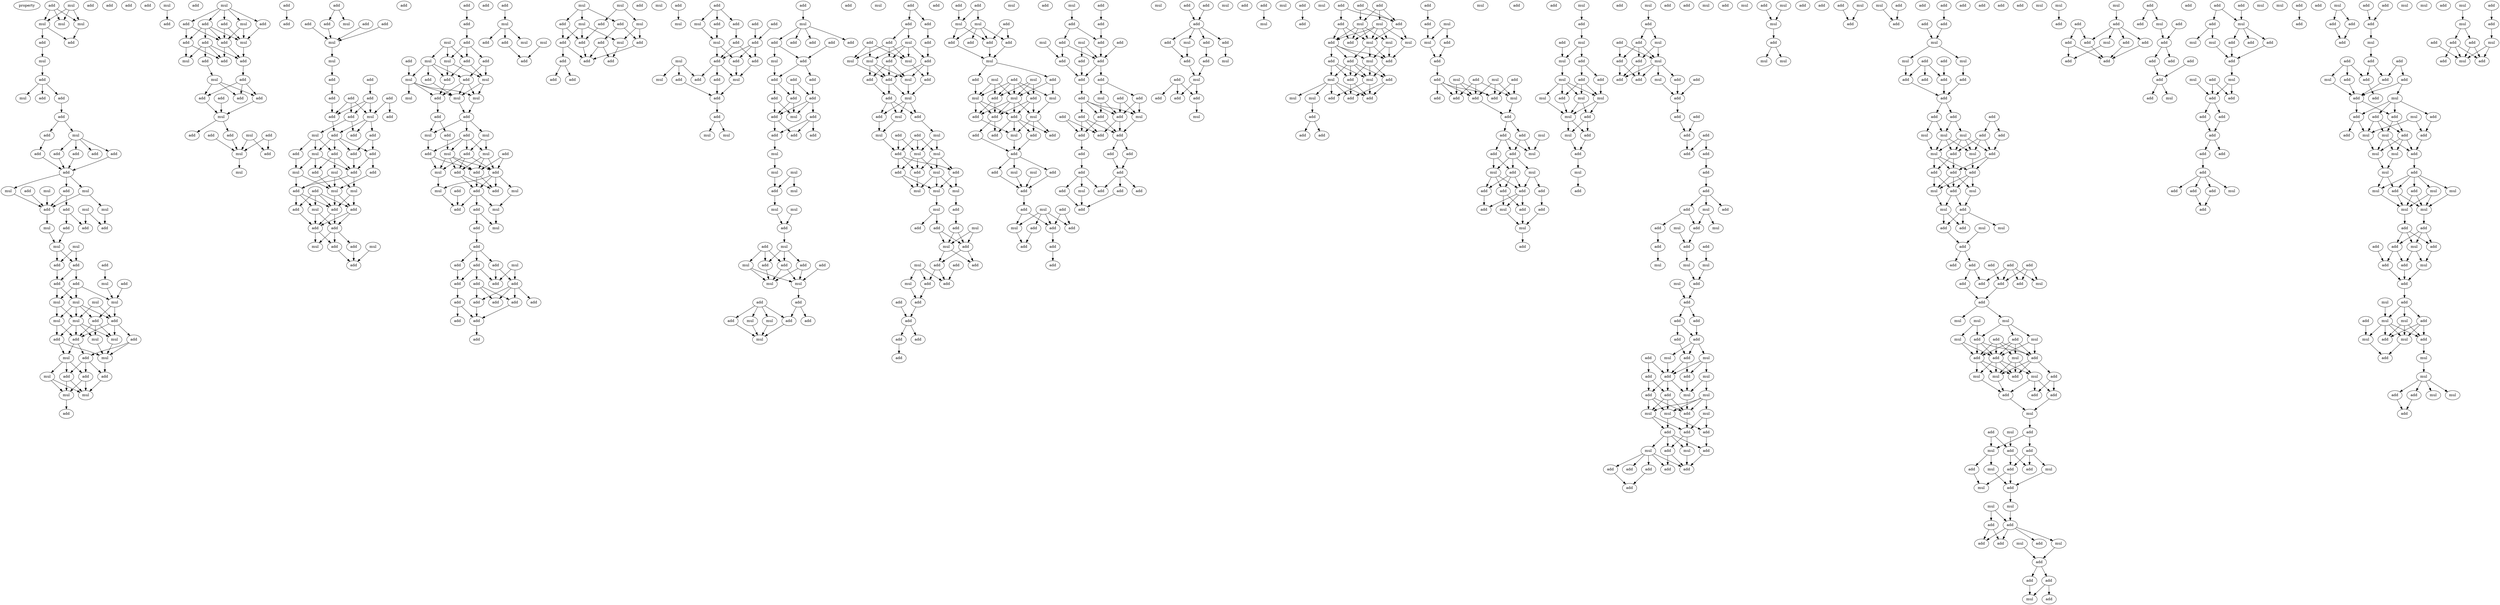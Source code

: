 digraph {
    node [fontcolor=black]
    property [mul=2,lf=1.4]
    0 [ label = add ];
    1 [ label = add ];
    2 [ label = mul ];
    3 [ label = mul ];
    4 [ label = mul ];
    5 [ label = mul ];
    6 [ label = add ];
    7 [ label = add ];
    8 [ label = add ];
    9 [ label = mul ];
    10 [ label = add ];
    11 [ label = mul ];
    12 [ label = add ];
    13 [ label = add ];
    14 [ label = add ];
    15 [ label = add ];
    16 [ label = add ];
    17 [ label = add ];
    18 [ label = mul ];
    19 [ label = add ];
    20 [ label = add ];
    21 [ label = add ];
    22 [ label = add ];
    23 [ label = add ];
    24 [ label = add ];
    25 [ label = add ];
    26 [ label = mul ];
    27 [ label = add ];
    28 [ label = mul ];
    29 [ label = mul ];
    30 [ label = add ];
    31 [ label = mul ];
    32 [ label = mul ];
    33 [ label = add ];
    34 [ label = add ];
    35 [ label = mul ];
    36 [ label = add ];
    37 [ label = add ];
    38 [ label = mul ];
    39 [ label = mul ];
    40 [ label = add ];
    41 [ label = add ];
    42 [ label = add ];
    43 [ label = mul ];
    44 [ label = add ];
    45 [ label = add ];
    46 [ label = add ];
    47 [ label = mul ];
    48 [ label = mul ];
    49 [ label = mul ];
    50 [ label = mul ];
    51 [ label = add ];
    52 [ label = mul ];
    53 [ label = mul ];
    54 [ label = add ];
    55 [ label = mul ];
    56 [ label = add ];
    57 [ label = add ];
    58 [ label = add ];
    59 [ label = mul ];
    60 [ label = mul ];
    61 [ label = mul ];
    62 [ label = add ];
    63 [ label = add ];
    64 [ label = add ];
    65 [ label = mul ];
    66 [ label = add ];
    67 [ label = mul ];
    68 [ label = mul ];
    69 [ label = add ];
    70 [ label = mul ];
    71 [ label = add ];
    72 [ label = add ];
    73 [ label = mul ];
    74 [ label = add ];
    75 [ label = add ];
    76 [ label = mul ];
    77 [ label = add ];
    78 [ label = add ];
    79 [ label = add ];
    80 [ label = mul ];
    81 [ label = add ];
    82 [ label = add ];
    83 [ label = add ];
    84 [ label = mul ];
    85 [ label = add ];
    86 [ label = add ];
    87 [ label = add ];
    88 [ label = mul ];
    89 [ label = add ];
    90 [ label = add ];
    91 [ label = add ];
    92 [ label = add ];
    93 [ label = add ];
    94 [ label = add ];
    95 [ label = mul ];
    96 [ label = add ];
    97 [ label = add ];
    98 [ label = add ];
    99 [ label = mul ];
    100 [ label = add ];
    101 [ label = add ];
    102 [ label = mul ];
    103 [ label = mul ];
    104 [ label = add ];
    105 [ label = add ];
    106 [ label = add ];
    107 [ label = add ];
    108 [ label = mul ];
    109 [ label = add ];
    110 [ label = mul ];
    111 [ label = mul ];
    112 [ label = add ];
    113 [ label = add ];
    114 [ label = add ];
    115 [ label = add ];
    116 [ label = add ];
    117 [ label = add ];
    118 [ label = add ];
    119 [ label = mul ];
    120 [ label = add ];
    121 [ label = add ];
    122 [ label = add ];
    123 [ label = add ];
    124 [ label = add ];
    125 [ label = mul ];
    126 [ label = add ];
    127 [ label = mul ];
    128 [ label = add ];
    129 [ label = add ];
    130 [ label = add ];
    131 [ label = mul ];
    132 [ label = add ];
    133 [ label = add ];
    134 [ label = add ];
    135 [ label = mul ];
    136 [ label = add ];
    137 [ label = mul ];
    138 [ label = add ];
    139 [ label = mul ];
    140 [ label = add ];
    141 [ label = add ];
    142 [ label = mul ];
    143 [ label = add ];
    144 [ label = add ];
    145 [ label = add ];
    146 [ label = mul ];
    147 [ label = add ];
    148 [ label = mul ];
    149 [ label = add ];
    150 [ label = add ];
    151 [ label = add ];
    152 [ label = add ];
    153 [ label = add ];
    154 [ label = add ];
    155 [ label = add ];
    156 [ label = mul ];
    157 [ label = add ];
    158 [ label = add ];
    159 [ label = add ];
    160 [ label = mul ];
    161 [ label = mul ];
    162 [ label = add ];
    163 [ label = add ];
    164 [ label = mul ];
    165 [ label = add ];
    166 [ label = mul ];
    167 [ label = mul ];
    168 [ label = mul ];
    169 [ label = mul ];
    170 [ label = add ];
    171 [ label = add ];
    172 [ label = add ];
    173 [ label = mul ];
    174 [ label = add ];
    175 [ label = mul ];
    176 [ label = add ];
    177 [ label = mul ];
    178 [ label = add ];
    179 [ label = add ];
    180 [ label = mul ];
    181 [ label = add ];
    182 [ label = mul ];
    183 [ label = add ];
    184 [ label = add ];
    185 [ label = add ];
    186 [ label = add ];
    187 [ label = mul ];
    188 [ label = add ];
    189 [ label = add ];
    190 [ label = mul ];
    191 [ label = add ];
    192 [ label = mul ];
    193 [ label = add ];
    194 [ label = mul ];
    195 [ label = add ];
    196 [ label = add ];
    197 [ label = add ];
    198 [ label = add ];
    199 [ label = mul ];
    200 [ label = add ];
    201 [ label = add ];
    202 [ label = add ];
    203 [ label = add ];
    204 [ label = add ];
    205 [ label = add ];
    206 [ label = add ];
    207 [ label = add ];
    208 [ label = add ];
    209 [ label = add ];
    210 [ label = add ];
    211 [ label = add ];
    212 [ label = add ];
    213 [ label = add ];
    214 [ label = mul ];
    215 [ label = add ];
    216 [ label = add ];
    217 [ label = mul ];
    218 [ label = mul ];
    219 [ label = add ];
    220 [ label = mul ];
    221 [ label = mul ];
    222 [ label = add ];
    223 [ label = add ];
    224 [ label = add ];
    225 [ label = mul ];
    226 [ label = mul ];
    227 [ label = add ];
    228 [ label = add ];
    229 [ label = add ];
    230 [ label = add ];
    231 [ label = mul ];
    232 [ label = add ];
    233 [ label = add ];
    234 [ label = add ];
    235 [ label = add ];
    236 [ label = add ];
    237 [ label = add ];
    238 [ label = mul ];
    239 [ label = add ];
    240 [ label = mul ];
    241 [ label = add ];
    242 [ label = add ];
    243 [ label = add ];
    244 [ label = add ];
    245 [ label = add ];
    246 [ label = mul ];
    247 [ label = mul ];
    248 [ label = add ];
    249 [ label = add ];
    250 [ label = add ];
    251 [ label = mul ];
    252 [ label = add ];
    253 [ label = add ];
    254 [ label = mul ];
    255 [ label = mul ];
    256 [ label = add ];
    257 [ label = add ];
    258 [ label = add ];
    259 [ label = add ];
    260 [ label = add ];
    261 [ label = mul ];
    262 [ label = mul ];
    263 [ label = add ];
    264 [ label = mul ];
    265 [ label = add ];
    266 [ label = add ];
    267 [ label = add ];
    268 [ label = add ];
    269 [ label = add ];
    270 [ label = add ];
    271 [ label = mul ];
    272 [ label = add ];
    273 [ label = add ];
    274 [ label = add ];
    275 [ label = add ];
    276 [ label = add ];
    277 [ label = add ];
    278 [ label = mul ];
    279 [ label = add ];
    280 [ label = add ];
    281 [ label = add ];
    282 [ label = add ];
    283 [ label = add ];
    284 [ label = mul ];
    285 [ label = mul ];
    286 [ label = add ];
    287 [ label = mul ];
    288 [ label = add ];
    289 [ label = mul ];
    290 [ label = mul ];
    291 [ label = mul ];
    292 [ label = add ];
    293 [ label = mul ];
    294 [ label = mul ];
    295 [ label = add ];
    296 [ label = add ];
    297 [ label = mul ];
    298 [ label = add ];
    299 [ label = add ];
    300 [ label = add ];
    301 [ label = mul ];
    302 [ label = mul ];
    303 [ label = add ];
    304 [ label = add ];
    305 [ label = add ];
    306 [ label = add ];
    307 [ label = mul ];
    308 [ label = mul ];
    309 [ label = add ];
    310 [ label = mul ];
    311 [ label = add ];
    312 [ label = add ];
    313 [ label = add ];
    314 [ label = mul ];
    315 [ label = add ];
    316 [ label = add ];
    317 [ label = add ];
    318 [ label = mul ];
    319 [ label = mul ];
    320 [ label = mul ];
    321 [ label = add ];
    322 [ label = add ];
    323 [ label = mul ];
    324 [ label = add ];
    325 [ label = add ];
    326 [ label = add ];
    327 [ label = mul ];
    328 [ label = add ];
    329 [ label = add ];
    330 [ label = mul ];
    331 [ label = add ];
    332 [ label = add ];
    333 [ label = mul ];
    334 [ label = mul ];
    335 [ label = add ];
    336 [ label = mul ];
    337 [ label = add ];
    338 [ label = mul ];
    339 [ label = add ];
    340 [ label = mul ];
    341 [ label = add ];
    342 [ label = add ];
    343 [ label = mul ];
    344 [ label = mul ];
    345 [ label = mul ];
    346 [ label = mul ];
    347 [ label = add ];
    348 [ label = add ];
    349 [ label = add ];
    350 [ label = add ];
    351 [ label = mul ];
    352 [ label = add ];
    353 [ label = mul ];
    354 [ label = add ];
    355 [ label = add ];
    356 [ label = mul ];
    357 [ label = add ];
    358 [ label = add ];
    359 [ label = mul ];
    360 [ label = add ];
    361 [ label = add ];
    362 [ label = add ];
    363 [ label = add ];
    364 [ label = add ];
    365 [ label = add ];
    366 [ label = add ];
    367 [ label = add ];
    368 [ label = add ];
    369 [ label = add ];
    370 [ label = mul ];
    371 [ label = add ];
    372 [ label = mul ];
    373 [ label = add ];
    374 [ label = add ];
    375 [ label = add ];
    376 [ label = add ];
    377 [ label = mul ];
    378 [ label = mul ];
    379 [ label = add ];
    380 [ label = add ];
    381 [ label = add ];
    382 [ label = mul ];
    383 [ label = mul ];
    384 [ label = add ];
    385 [ label = mul ];
    386 [ label = add ];
    387 [ label = mul ];
    388 [ label = mul ];
    389 [ label = add ];
    390 [ label = add ];
    391 [ label = add ];
    392 [ label = add ];
    393 [ label = add ];
    394 [ label = add ];
    395 [ label = add ];
    396 [ label = mul ];
    397 [ label = add ];
    398 [ label = add ];
    399 [ label = mul ];
    400 [ label = mul ];
    401 [ label = mul ];
    402 [ label = add ];
    403 [ label = add ];
    404 [ label = add ];
    405 [ label = add ];
    406 [ label = mul ];
    407 [ label = mul ];
    408 [ label = add ];
    409 [ label = add ];
    410 [ label = add ];
    411 [ label = add ];
    412 [ label = add ];
    413 [ label = add ];
    414 [ label = add ];
    415 [ label = mul ];
    416 [ label = add ];
    417 [ label = add ];
    418 [ label = add ];
    419 [ label = add ];
    420 [ label = add ];
    421 [ label = mul ];
    422 [ label = mul ];
    423 [ label = add ];
    424 [ label = add ];
    425 [ label = add ];
    426 [ label = add ];
    427 [ label = add ];
    428 [ label = add ];
    429 [ label = add ];
    430 [ label = mul ];
    431 [ label = add ];
    432 [ label = add ];
    433 [ label = add ];
    434 [ label = add ];
    435 [ label = add ];
    436 [ label = mul ];
    437 [ label = add ];
    438 [ label = add ];
    439 [ label = add ];
    440 [ label = add ];
    441 [ label = add ];
    442 [ label = add ];
    443 [ label = add ];
    444 [ label = mul ];
    445 [ label = add ];
    446 [ label = add ];
    447 [ label = add ];
    448 [ label = add ];
    449 [ label = mul ];
    450 [ label = add ];
    451 [ label = add ];
    452 [ label = add ];
    453 [ label = add ];
    454 [ label = add ];
    455 [ label = add ];
    456 [ label = mul ];
    457 [ label = add ];
    458 [ label = mul ];
    459 [ label = add ];
    460 [ label = add ];
    461 [ label = add ];
    462 [ label = add ];
    463 [ label = mul ];
    464 [ label = add ];
    465 [ label = mul ];
    466 [ label = add ];
    467 [ label = add ];
    468 [ label = add ];
    469 [ label = add ];
    470 [ label = mul ];
    471 [ label = add ];
    472 [ label = mul ];
    473 [ label = mul ];
    474 [ label = add ];
    475 [ label = mul ];
    476 [ label = add ];
    477 [ label = add ];
    478 [ label = add ];
    479 [ label = add ];
    480 [ label = add ];
    481 [ label = add ];
    482 [ label = mul ];
    483 [ label = mul ];
    484 [ label = add ];
    485 [ label = mul ];
    486 [ label = add ];
    487 [ label = mul ];
    488 [ label = mul ];
    489 [ label = add ];
    490 [ label = add ];
    491 [ label = mul ];
    492 [ label = add ];
    493 [ label = mul ];
    494 [ label = add ];
    495 [ label = add ];
    496 [ label = mul ];
    497 [ label = mul ];
    498 [ label = add ];
    499 [ label = mul ];
    500 [ label = add ];
    501 [ label = add ];
    502 [ label = add ];
    503 [ label = add ];
    504 [ label = add ];
    505 [ label = add ];
    506 [ label = mul ];
    507 [ label = add ];
    508 [ label = mul ];
    509 [ label = add ];
    510 [ label = add ];
    511 [ label = mul ];
    512 [ label = mul ];
    513 [ label = add ];
    514 [ label = add ];
    515 [ label = add ];
    516 [ label = add ];
    517 [ label = mul ];
    518 [ label = add ];
    519 [ label = add ];
    520 [ label = add ];
    521 [ label = add ];
    522 [ label = add ];
    523 [ label = mul ];
    524 [ label = mul ];
    525 [ label = add ];
    526 [ label = add ];
    527 [ label = add ];
    528 [ label = add ];
    529 [ label = mul ];
    530 [ label = mul ];
    531 [ label = mul ];
    532 [ label = add ];
    533 [ label = add ];
    534 [ label = add ];
    535 [ label = add ];
    536 [ label = add ];
    537 [ label = add ];
    538 [ label = add ];
    539 [ label = add ];
    540 [ label = mul ];
    541 [ label = mul ];
    542 [ label = add ];
    543 [ label = add ];
    544 [ label = mul ];
    545 [ label = add ];
    546 [ label = add ];
    547 [ label = add ];
    548 [ label = mul ];
    549 [ label = mul ];
    550 [ label = add ];
    551 [ label = mul ];
    552 [ label = add ];
    553 [ label = add ];
    554 [ label = mul ];
    555 [ label = mul ];
    556 [ label = mul ];
    557 [ label = add ];
    558 [ label = add ];
    559 [ label = mul ];
    560 [ label = mul ];
    561 [ label = add ];
    562 [ label = add ];
    563 [ label = mul ];
    564 [ label = add ];
    565 [ label = mul ];
    566 [ label = add ];
    567 [ label = add ];
    568 [ label = mul ];
    569 [ label = add ];
    570 [ label = add ];
    571 [ label = mul ];
    572 [ label = add ];
    573 [ label = mul ];
    574 [ label = add ];
    575 [ label = add ];
    576 [ label = add ];
    577 [ label = add ];
    578 [ label = add ];
    579 [ label = add ];
    580 [ label = add ];
    581 [ label = add ];
    582 [ label = add ];
    583 [ label = add ];
    584 [ label = add ];
    585 [ label = add ];
    586 [ label = add ];
    587 [ label = add ];
    588 [ label = mul ];
    589 [ label = add ];
    590 [ label = add ];
    591 [ label = add ];
    592 [ label = mul ];
    593 [ label = add ];
    594 [ label = add ];
    595 [ label = mul ];
    596 [ label = add ];
    597 [ label = add ];
    598 [ label = add ];
    599 [ label = mul ];
    600 [ label = mul ];
    601 [ label = mul ];
    602 [ label = mul ];
    603 [ label = add ];
    604 [ label = mul ];
    605 [ label = add ];
    606 [ label = add ];
    607 [ label = add ];
    608 [ label = add ];
    609 [ label = add ];
    610 [ label = add ];
    611 [ label = add ];
    612 [ label = mul ];
    613 [ label = mul ];
    614 [ label = add ];
    615 [ label = add ];
    616 [ label = add ];
    617 [ label = mul ];
    618 [ label = add ];
    619 [ label = mul ];
    620 [ label = mul ];
    621 [ label = add ];
    622 [ label = mul ];
    623 [ label = mul ];
    624 [ label = mul ];
    625 [ label = add ];
    626 [ label = add ];
    627 [ label = add ];
    628 [ label = add ];
    629 [ label = add ];
    630 [ label = mul ];
    631 [ label = add ];
    632 [ label = mul ];
    633 [ label = add ];
    634 [ label = add ];
    635 [ label = add ];
    636 [ label = add ];
    637 [ label = add ];
    638 [ label = add ];
    639 [ label = add ];
    640 [ label = mul ];
    641 [ label = add ];
    642 [ label = add ];
    643 [ label = add ];
    644 [ label = mul ];
    645 [ label = mul ];
    646 [ label = add ];
    647 [ label = mul ];
    648 [ label = mul ];
    649 [ label = add ];
    650 [ label = mul ];
    651 [ label = add ];
    652 [ label = mul ];
    653 [ label = add ];
    654 [ label = add ];
    655 [ label = add ];
    656 [ label = add ];
    657 [ label = add ];
    658 [ label = add ];
    659 [ label = add ];
    660 [ label = add ];
    661 [ label = mul ];
    662 [ label = mul ];
    663 [ label = add ];
    664 [ label = mul ];
    665 [ label = add ];
    666 [ label = add ];
    667 [ label = add ];
    668 [ label = add ];
    669 [ label = add ];
    670 [ label = add ];
    671 [ label = add ];
    672 [ label = add ];
    673 [ label = add ];
    674 [ label = add ];
    675 [ label = add ];
    676 [ label = add ];
    677 [ label = mul ];
    678 [ label = mul ];
    679 [ label = mul ];
    680 [ label = add ];
    681 [ label = mul ];
    682 [ label = add ];
    683 [ label = mul ];
    684 [ label = add ];
    685 [ label = add ];
    686 [ label = add ];
    687 [ label = mul ];
    688 [ label = mul ];
    689 [ label = add ];
    690 [ label = mul ];
    691 [ label = add ];
    692 [ label = add ];
    693 [ label = mul ];
    694 [ label = mul ];
    695 [ label = add ];
    696 [ label = add ];
    697 [ label = add ];
    698 [ label = add ];
    699 [ label = add ];
    700 [ label = add ];
    701 [ label = add ];
    702 [ label = add ];
    703 [ label = add ];
    704 [ label = add ];
    705 [ label = mul ];
    706 [ label = add ];
    707 [ label = add ];
    708 [ label = mul ];
    709 [ label = mul ];
    710 [ label = mul ];
    711 [ label = mul ];
    712 [ label = mul ];
    713 [ label = add ];
    714 [ label = add ];
    715 [ label = add ];
    716 [ label = mul ];
    717 [ label = add ];
    718 [ label = add ];
    719 [ label = add ];
    720 [ label = mul ];
    721 [ label = add ];
    722 [ label = mul ];
    723 [ label = add ];
    724 [ label = mul ];
    725 [ label = add ];
    726 [ label = add ];
    727 [ label = add ];
    728 [ label = mul ];
    729 [ label = add ];
    730 [ label = mul ];
    731 [ label = add ];
    732 [ label = add ];
    733 [ label = add ];
    734 [ label = mul ];
    735 [ label = add ];
    736 [ label = mul ];
    737 [ label = mul ];
    738 [ label = add ];
    739 [ label = add ];
    740 [ label = add ];
    741 [ label = mul ];
    742 [ label = add ];
    743 [ label = mul ];
    744 [ label = mul ];
    745 [ label = add ];
    746 [ label = add ];
    747 [ label = add ];
    748 [ label = mul ];
    749 [ label = add ];
    750 [ label = mul ];
    751 [ label = add ];
    752 [ label = mul ];
    753 [ label = add ];
    754 [ label = add ];
    755 [ label = add ];
    756 [ label = mul ];
    757 [ label = add ];
    758 [ label = mul ];
    759 [ label = add ];
    760 [ label = mul ];
    761 [ label = add ];
    762 [ label = add ];
    763 [ label = add ];
    764 [ label = add ];
    765 [ label = add ];
    766 [ label = mul ];
    767 [ label = add ];
    768 [ label = add ];
    769 [ label = add ];
    770 [ label = add ];
    771 [ label = add ];
    772 [ label = add ];
    773 [ label = mul ];
    774 [ label = add ];
    775 [ label = add ];
    776 [ label = add ];
    777 [ label = add ];
    778 [ label = add ];
    779 [ label = add ];
    780 [ label = add ];
    781 [ label = add ];
    782 [ label = add ];
    783 [ label = mul ];
    784 [ label = mul ];
    785 [ label = mul ];
    786 [ label = add ];
    787 [ label = add ];
    788 [ label = add ];
    789 [ label = mul ];
    790 [ label = mul ];
    791 [ label = add ];
    792 [ label = add ];
    793 [ label = mul ];
    794 [ label = mul ];
    795 [ label = add ];
    796 [ label = add ];
    797 [ label = add ];
    798 [ label = mul ];
    799 [ label = add ];
    800 [ label = add ];
    801 [ label = add ];
    802 [ label = add ];
    803 [ label = add ];
    804 [ label = add ];
    805 [ label = add ];
    806 [ label = add ];
    807 [ label = add ];
    808 [ label = add ];
    809 [ label = add ];
    810 [ label = mul ];
    811 [ label = add ];
    812 [ label = add ];
    813 [ label = mul ];
    814 [ label = add ];
    815 [ label = add ];
    816 [ label = add ];
    817 [ label = add ];
    818 [ label = add ];
    819 [ label = add ];
    820 [ label = mul ];
    821 [ label = mul ];
    822 [ label = add ];
    823 [ label = add ];
    824 [ label = add ];
    825 [ label = add ];
    826 [ label = add ];
    827 [ label = add ];
    828 [ label = add ];
    829 [ label = mul ];
    830 [ label = add ];
    831 [ label = mul ];
    832 [ label = add ];
    833 [ label = add ];
    834 [ label = add ];
    835 [ label = add ];
    836 [ label = add ];
    837 [ label = mul ];
    838 [ label = add ];
    839 [ label = add ];
    840 [ label = mul ];
    841 [ label = add ];
    842 [ label = mul ];
    843 [ label = mul ];
    844 [ label = mul ];
    845 [ label = add ];
    846 [ label = mul ];
    847 [ label = add ];
    848 [ label = mul ];
    849 [ label = mul ];
    850 [ label = add ];
    851 [ label = add ];
    852 [ label = mul ];
    853 [ label = mul ];
    854 [ label = mul ];
    855 [ label = add ];
    856 [ label = add ];
    857 [ label = add ];
    858 [ label = add ];
    859 [ label = mul ];
    860 [ label = add ];
    861 [ label = mul ];
    862 [ label = add ];
    863 [ label = mul ];
    864 [ label = add ];
    865 [ label = add ];
    866 [ label = mul ];
    867 [ label = add ];
    868 [ label = mul ];
    869 [ label = mul ];
    870 [ label = add ];
    871 [ label = add ];
    872 [ label = add ];
    873 [ label = add ];
    874 [ label = mul ];
    875 [ label = mul ];
    876 [ label = add ];
    877 [ label = mul ];
    878 [ label = mul ];
    879 [ label = add ];
    880 [ label = add ];
    881 [ label = add ];
    882 [ label = mul ];
    883 [ label = mul ];
    884 [ label = add ];
    885 [ label = add ];
    886 [ label = mul ];
    887 [ label = add ];
    888 [ label = mul ];
    889 [ label = add ];
    890 [ label = add ];
    891 [ label = mul ];
    892 [ label = add ];
    893 [ label = add ];
    894 [ label = mul ];
    895 [ label = add ];
    0 -> 3 [ name = 0 ];
    0 -> 4 [ name = 1 ];
    0 -> 5 [ name = 2 ];
    2 -> 3 [ name = 3 ];
    2 -> 4 [ name = 4 ];
    2 -> 5 [ name = 5 ];
    3 -> 6 [ name = 6 ];
    3 -> 7 [ name = 7 ];
    5 -> 6 [ name = 8 ];
    7 -> 9 [ name = 9 ];
    9 -> 10 [ name = 10 ];
    10 -> 11 [ name = 11 ];
    10 -> 14 [ name = 12 ];
    10 -> 15 [ name = 13 ];
    15 -> 16 [ name = 14 ];
    16 -> 17 [ name = 15 ];
    16 -> 18 [ name = 16 ];
    17 -> 20 [ name = 17 ];
    18 -> 19 [ name = 18 ];
    18 -> 21 [ name = 19 ];
    18 -> 22 [ name = 20 ];
    18 -> 23 [ name = 21 ];
    19 -> 24 [ name = 22 ];
    20 -> 24 [ name = 23 ];
    21 -> 24 [ name = 24 ];
    23 -> 24 [ name = 25 ];
    24 -> 27 [ name = 26 ];
    24 -> 28 [ name = 27 ];
    24 -> 29 [ name = 28 ];
    25 -> 30 [ name = 29 ];
    26 -> 30 [ name = 30 ];
    27 -> 30 [ name = 31 ];
    27 -> 33 [ name = 32 ];
    28 -> 30 [ name = 33 ];
    29 -> 30 [ name = 34 ];
    29 -> 31 [ name = 35 ];
    30 -> 35 [ name = 36 ];
    31 -> 34 [ name = 37 ];
    32 -> 34 [ name = 38 ];
    32 -> 37 [ name = 39 ];
    33 -> 36 [ name = 40 ];
    33 -> 37 [ name = 41 ];
    35 -> 38 [ name = 42 ];
    36 -> 38 [ name = 43 ];
    38 -> 41 [ name = 44 ];
    38 -> 42 [ name = 45 ];
    39 -> 41 [ name = 46 ];
    39 -> 42 [ name = 47 ];
    40 -> 43 [ name = 48 ];
    41 -> 45 [ name = 49 ];
    42 -> 44 [ name = 50 ];
    42 -> 45 [ name = 51 ];
    43 -> 49 [ name = 52 ];
    44 -> 48 [ name = 53 ];
    44 -> 49 [ name = 54 ];
    44 -> 50 [ name = 55 ];
    45 -> 48 [ name = 56 ];
    45 -> 50 [ name = 57 ];
    46 -> 49 [ name = 58 ];
    47 -> 53 [ name = 59 ];
    47 -> 54 [ name = 60 ];
    48 -> 52 [ name = 61 ];
    48 -> 53 [ name = 62 ];
    49 -> 51 [ name = 63 ];
    49 -> 54 [ name = 64 ];
    50 -> 51 [ name = 65 ];
    50 -> 52 [ name = 66 ];
    50 -> 53 [ name = 67 ];
    50 -> 54 [ name = 68 ];
    51 -> 55 [ name = 69 ];
    51 -> 56 [ name = 70 ];
    51 -> 59 [ name = 71 ];
    52 -> 56 [ name = 72 ];
    52 -> 58 [ name = 73 ];
    53 -> 55 [ name = 74 ];
    53 -> 56 [ name = 75 ];
    53 -> 58 [ name = 76 ];
    53 -> 59 [ name = 77 ];
    54 -> 55 [ name = 78 ];
    54 -> 56 [ name = 79 ];
    54 -> 57 [ name = 80 ];
    55 -> 61 [ name = 81 ];
    56 -> 60 [ name = 82 ];
    56 -> 62 [ name = 83 ];
    57 -> 61 [ name = 84 ];
    57 -> 62 [ name = 85 ];
    58 -> 60 [ name = 86 ];
    58 -> 61 [ name = 87 ];
    59 -> 61 [ name = 88 ];
    60 -> 64 [ name = 89 ];
    60 -> 65 [ name = 90 ];
    60 -> 66 [ name = 91 ];
    61 -> 63 [ name = 92 ];
    62 -> 63 [ name = 93 ];
    62 -> 64 [ name = 94 ];
    62 -> 66 [ name = 95 ];
    63 -> 68 [ name = 96 ];
    64 -> 67 [ name = 97 ];
    64 -> 68 [ name = 98 ];
    65 -> 67 [ name = 99 ];
    65 -> 68 [ name = 100 ];
    66 -> 67 [ name = 101 ];
    66 -> 68 [ name = 102 ];
    67 -> 69 [ name = 103 ];
    70 -> 72 [ name = 104 ];
    73 -> 74 [ name = 105 ];
    73 -> 75 [ name = 106 ];
    73 -> 76 [ name = 107 ];
    73 -> 77 [ name = 108 ];
    73 -> 78 [ name = 109 ];
    74 -> 81 [ name = 110 ];
    74 -> 82 [ name = 111 ];
    75 -> 80 [ name = 112 ];
    76 -> 80 [ name = 113 ];
    76 -> 82 [ name = 114 ];
    77 -> 80 [ name = 115 ];
    77 -> 82 [ name = 116 ];
    78 -> 79 [ name = 117 ];
    78 -> 80 [ name = 118 ];
    78 -> 81 [ name = 119 ];
    78 -> 82 [ name = 120 ];
    79 -> 84 [ name = 121 ];
    79 -> 85 [ name = 122 ];
    79 -> 86 [ name = 123 ];
    79 -> 87 [ name = 124 ];
    80 -> 85 [ name = 125 ];
    81 -> 84 [ name = 126 ];
    81 -> 87 [ name = 127 ];
    82 -> 85 [ name = 128 ];
    82 -> 87 [ name = 129 ];
    83 -> 89 [ name = 130 ];
    85 -> 90 [ name = 131 ];
    86 -> 88 [ name = 132 ];
    88 -> 91 [ name = 133 ];
    88 -> 92 [ name = 134 ];
    88 -> 94 [ name = 135 ];
    90 -> 91 [ name = 136 ];
    90 -> 92 [ name = 137 ];
    90 -> 94 [ name = 138 ];
    91 -> 95 [ name = 139 ];
    93 -> 95 [ name = 140 ];
    94 -> 95 [ name = 141 ];
    95 -> 98 [ name = 142 ];
    95 -> 100 [ name = 143 ];
    96 -> 102 [ name = 144 ];
    97 -> 101 [ name = 145 ];
    97 -> 102 [ name = 146 ];
    99 -> 101 [ name = 147 ];
    99 -> 102 [ name = 148 ];
    100 -> 102 [ name = 149 ];
    102 -> 103 [ name = 150 ];
    104 -> 108 [ name = 151 ];
    104 -> 109 [ name = 152 ];
    105 -> 110 [ name = 153 ];
    106 -> 110 [ name = 154 ];
    107 -> 110 [ name = 155 ];
    109 -> 110 [ name = 156 ];
    110 -> 111 [ name = 157 ];
    111 -> 112 [ name = 158 ];
    112 -> 117 [ name = 159 ];
    113 -> 115 [ name = 160 ];
    114 -> 119 [ name = 161 ];
    114 -> 120 [ name = 162 ];
    115 -> 118 [ name = 163 ];
    115 -> 119 [ name = 164 ];
    115 -> 121 [ name = 165 ];
    116 -> 118 [ name = 166 ];
    116 -> 119 [ name = 167 ];
    116 -> 121 [ name = 168 ];
    117 -> 121 [ name = 169 ];
    118 -> 122 [ name = 170 ];
    118 -> 125 [ name = 171 ];
    119 -> 122 [ name = 172 ];
    119 -> 123 [ name = 173 ];
    119 -> 124 [ name = 174 ];
    121 -> 123 [ name = 175 ];
    123 -> 126 [ name = 176 ];
    123 -> 127 [ name = 177 ];
    123 -> 129 [ name = 178 ];
    123 -> 130 [ name = 179 ];
    124 -> 126 [ name = 180 ];
    124 -> 129 [ name = 181 ];
    125 -> 127 [ name = 182 ];
    125 -> 128 [ name = 183 ];
    125 -> 130 [ name = 184 ];
    126 -> 132 [ name = 185 ];
    127 -> 132 [ name = 186 ];
    127 -> 133 [ name = 187 ];
    127 -> 135 [ name = 188 ];
    128 -> 135 [ name = 189 ];
    129 -> 132 [ name = 190 ];
    129 -> 134 [ name = 191 ];
    130 -> 131 [ name = 192 ];
    130 -> 132 [ name = 193 ];
    130 -> 133 [ name = 194 ];
    131 -> 137 [ name = 195 ];
    131 -> 138 [ name = 196 ];
    131 -> 139 [ name = 197 ];
    132 -> 137 [ name = 198 ];
    132 -> 138 [ name = 199 ];
    133 -> 139 [ name = 200 ];
    134 -> 139 [ name = 201 ];
    135 -> 138 [ name = 202 ];
    135 -> 139 [ name = 203 ];
    136 -> 140 [ name = 204 ];
    136 -> 141 [ name = 205 ];
    136 -> 142 [ name = 206 ];
    136 -> 143 [ name = 207 ];
    137 -> 141 [ name = 208 ];
    137 -> 143 [ name = 209 ];
    138 -> 140 [ name = 210 ];
    138 -> 141 [ name = 211 ];
    138 -> 142 [ name = 212 ];
    139 -> 141 [ name = 213 ];
    139 -> 143 [ name = 214 ];
    140 -> 145 [ name = 215 ];
    141 -> 144 [ name = 216 ];
    141 -> 145 [ name = 217 ];
    142 -> 144 [ name = 218 ];
    142 -> 145 [ name = 219 ];
    143 -> 144 [ name = 220 ];
    143 -> 145 [ name = 221 ];
    144 -> 147 [ name = 222 ];
    144 -> 148 [ name = 223 ];
    144 -> 149 [ name = 224 ];
    145 -> 147 [ name = 225 ];
    145 -> 148 [ name = 226 ];
    146 -> 150 [ name = 227 ];
    147 -> 150 [ name = 228 ];
    149 -> 150 [ name = 229 ];
    152 -> 153 [ name = 230 ];
    153 -> 154 [ name = 231 ];
    154 -> 158 [ name = 232 ];
    154 -> 159 [ name = 233 ];
    154 -> 161 [ name = 234 ];
    156 -> 158 [ name = 235 ];
    156 -> 160 [ name = 236 ];
    156 -> 161 [ name = 237 ];
    157 -> 164 [ name = 238 ];
    158 -> 163 [ name = 239 ];
    158 -> 166 [ name = 240 ];
    159 -> 165 [ name = 241 ];
    159 -> 166 [ name = 242 ];
    160 -> 162 [ name = 243 ];
    160 -> 163 [ name = 244 ];
    160 -> 164 [ name = 245 ];
    160 -> 165 [ name = 246 ];
    161 -> 163 [ name = 247 ];
    161 -> 166 [ name = 248 ];
    162 -> 169 [ name = 249 ];
    163 -> 170 [ name = 250 ];
    164 -> 167 [ name = 251 ];
    164 -> 168 [ name = 252 ];
    164 -> 169 [ name = 253 ];
    164 -> 170 [ name = 254 ];
    165 -> 168 [ name = 255 ];
    165 -> 169 [ name = 256 ];
    165 -> 170 [ name = 257 ];
    166 -> 168 [ name = 258 ];
    166 -> 169 [ name = 259 ];
    168 -> 171 [ name = 260 ];
    169 -> 171 [ name = 261 ];
    170 -> 172 [ name = 262 ];
    171 -> 173 [ name = 263 ];
    171 -> 174 [ name = 264 ];
    171 -> 175 [ name = 265 ];
    172 -> 175 [ name = 266 ];
    172 -> 176 [ name = 267 ];
    173 -> 179 [ name = 268 ];
    173 -> 180 [ name = 269 ];
    174 -> 177 [ name = 270 ];
    174 -> 179 [ name = 271 ];
    174 -> 180 [ name = 272 ];
    174 -> 181 [ name = 273 ];
    175 -> 181 [ name = 274 ];
    176 -> 177 [ name = 275 ];
    177 -> 182 [ name = 276 ];
    177 -> 183 [ name = 277 ];
    177 -> 184 [ name = 278 ];
    177 -> 185 [ name = 279 ];
    178 -> 183 [ name = 280 ];
    178 -> 185 [ name = 281 ];
    179 -> 182 [ name = 282 ];
    179 -> 184 [ name = 283 ];
    179 -> 185 [ name = 284 ];
    180 -> 183 [ name = 285 ];
    180 -> 184 [ name = 286 ];
    180 -> 185 [ name = 287 ];
    181 -> 182 [ name = 288 ];
    181 -> 183 [ name = 289 ];
    182 -> 187 [ name = 290 ];
    183 -> 188 [ name = 291 ];
    183 -> 189 [ name = 292 ];
    184 -> 188 [ name = 293 ];
    184 -> 189 [ name = 294 ];
    185 -> 187 [ name = 295 ];
    185 -> 188 [ name = 296 ];
    185 -> 189 [ name = 297 ];
    185 -> 190 [ name = 298 ];
    186 -> 191 [ name = 299 ];
    187 -> 191 [ name = 300 ];
    188 -> 191 [ name = 301 ];
    188 -> 192 [ name = 302 ];
    188 -> 193 [ name = 303 ];
    190 -> 192 [ name = 304 ];
    192 -> 194 [ name = 305 ];
    193 -> 194 [ name = 306 ];
    193 -> 195 [ name = 307 ];
    195 -> 196 [ name = 308 ];
    196 -> 197 [ name = 309 ];
    196 -> 198 [ name = 310 ];
    196 -> 200 [ name = 311 ];
    197 -> 201 [ name = 312 ];
    197 -> 204 [ name = 313 ];
    198 -> 202 [ name = 314 ];
    198 -> 203 [ name = 315 ];
    198 -> 204 [ name = 316 ];
    199 -> 201 [ name = 317 ];
    199 -> 204 [ name = 318 ];
    200 -> 202 [ name = 319 ];
    201 -> 205 [ name = 320 ];
    201 -> 206 [ name = 321 ];
    201 -> 208 [ name = 322 ];
    201 -> 209 [ name = 323 ];
    202 -> 207 [ name = 324 ];
    203 -> 206 [ name = 325 ];
    203 -> 208 [ name = 326 ];
    203 -> 209 [ name = 327 ];
    206 -> 210 [ name = 328 ];
    207 -> 210 [ name = 329 ];
    207 -> 211 [ name = 330 ];
    209 -> 210 [ name = 331 ];
    210 -> 212 [ name = 332 ];
    213 -> 214 [ name = 333 ];
    214 -> 215 [ name = 334 ];
    214 -> 216 [ name = 335 ];
    214 -> 218 [ name = 336 ];
    216 -> 219 [ name = 337 ];
    217 -> 219 [ name = 338 ];
    220 -> 223 [ name = 339 ];
    220 -> 226 [ name = 340 ];
    221 -> 222 [ name = 341 ];
    221 -> 224 [ name = 342 ];
    221 -> 225 [ name = 343 ];
    222 -> 227 [ name = 344 ];
    222 -> 229 [ name = 345 ];
    223 -> 228 [ name = 346 ];
    224 -> 228 [ name = 347 ];
    224 -> 230 [ name = 348 ];
    225 -> 228 [ name = 349 ];
    225 -> 230 [ name = 350 ];
    225 -> 231 [ name = 351 ];
    226 -> 229 [ name = 352 ];
    226 -> 231 [ name = 353 ];
    227 -> 233 [ name = 354 ];
    227 -> 234 [ name = 355 ];
    228 -> 234 [ name = 356 ];
    229 -> 234 [ name = 357 ];
    230 -> 232 [ name = 358 ];
    230 -> 234 [ name = 359 ];
    231 -> 233 [ name = 360 ];
    232 -> 235 [ name = 361 ];
    232 -> 236 [ name = 362 ];
    239 -> 240 [ name = 363 ];
    241 -> 243 [ name = 364 ];
    241 -> 245 [ name = 365 ];
    241 -> 246 [ name = 366 ];
    242 -> 249 [ name = 367 ];
    243 -> 248 [ name = 368 ];
    244 -> 249 [ name = 369 ];
    245 -> 247 [ name = 370 ];
    246 -> 247 [ name = 371 ];
    247 -> 250 [ name = 372 ];
    247 -> 252 [ name = 373 ];
    248 -> 250 [ name = 374 ];
    248 -> 253 [ name = 375 ];
    249 -> 250 [ name = 376 ];
    249 -> 252 [ name = 377 ];
    249 -> 253 [ name = 378 ];
    250 -> 254 [ name = 379 ];
    250 -> 256 [ name = 380 ];
    250 -> 257 [ name = 381 ];
    251 -> 255 [ name = 382 ];
    251 -> 257 [ name = 383 ];
    251 -> 258 [ name = 384 ];
    252 -> 254 [ name = 385 ];
    253 -> 254 [ name = 386 ];
    254 -> 259 [ name = 387 ];
    256 -> 259 [ name = 388 ];
    258 -> 259 [ name = 389 ];
    259 -> 260 [ name = 390 ];
    260 -> 261 [ name = 391 ];
    260 -> 262 [ name = 392 ];
    263 -> 264 [ name = 393 ];
    264 -> 266 [ name = 394 ];
    264 -> 267 [ name = 395 ];
    264 -> 268 [ name = 396 ];
    264 -> 269 [ name = 397 ];
    265 -> 270 [ name = 398 ];
    269 -> 270 [ name = 399 ];
    269 -> 271 [ name = 400 ];
    270 -> 273 [ name = 401 ];
    270 -> 274 [ name = 402 ];
    271 -> 273 [ name = 403 ];
    272 -> 275 [ name = 404 ];
    272 -> 277 [ name = 405 ];
    273 -> 275 [ name = 406 ];
    273 -> 276 [ name = 407 ];
    274 -> 277 [ name = 408 ];
    275 -> 278 [ name = 409 ];
    275 -> 279 [ name = 410 ];
    276 -> 278 [ name = 411 ];
    276 -> 279 [ name = 412 ];
    277 -> 278 [ name = 413 ];
    277 -> 279 [ name = 414 ];
    277 -> 280 [ name = 415 ];
    279 -> 282 [ name = 416 ];
    279 -> 283 [ name = 417 ];
    280 -> 281 [ name = 418 ];
    280 -> 282 [ name = 419 ];
    280 -> 283 [ name = 420 ];
    283 -> 284 [ name = 421 ];
    284 -> 287 [ name = 422 ];
    285 -> 288 [ name = 423 ];
    285 -> 289 [ name = 424 ];
    287 -> 288 [ name = 425 ];
    288 -> 290 [ name = 426 ];
    290 -> 292 [ name = 427 ];
    291 -> 292 [ name = 428 ];
    292 -> 294 [ name = 429 ];
    294 -> 296 [ name = 430 ];
    294 -> 299 [ name = 431 ];
    294 -> 300 [ name = 432 ];
    295 -> 297 [ name = 433 ];
    295 -> 299 [ name = 434 ];
    295 -> 300 [ name = 435 ];
    296 -> 301 [ name = 436 ];
    296 -> 302 [ name = 437 ];
    297 -> 301 [ name = 438 ];
    297 -> 302 [ name = 439 ];
    298 -> 302 [ name = 440 ];
    299 -> 301 [ name = 441 ];
    299 -> 302 [ name = 442 ];
    300 -> 301 [ name = 443 ];
    302 -> 304 [ name = 444 ];
    303 -> 305 [ name = 445 ];
    303 -> 306 [ name = 446 ];
    303 -> 307 [ name = 447 ];
    303 -> 308 [ name = 448 ];
    304 -> 305 [ name = 449 ];
    304 -> 309 [ name = 450 ];
    305 -> 310 [ name = 451 ];
    306 -> 310 [ name = 452 ];
    307 -> 310 [ name = 453 ];
    308 -> 310 [ name = 454 ];
    311 -> 312 [ name = 455 ];
    311 -> 313 [ name = 456 ];
    312 -> 314 [ name = 457 ];
    312 -> 317 [ name = 458 ];
    313 -> 316 [ name = 459 ];
    314 -> 318 [ name = 460 ];
    314 -> 319 [ name = 461 ];
    314 -> 321 [ name = 462 ];
    314 -> 322 [ name = 463 ];
    315 -> 318 [ name = 464 ];
    315 -> 319 [ name = 465 ];
    315 -> 320 [ name = 466 ];
    316 -> 322 [ name = 467 ];
    317 -> 319 [ name = 468 ];
    317 -> 320 [ name = 469 ];
    317 -> 321 [ name = 470 ];
    318 -> 323 [ name = 471 ];
    318 -> 324 [ name = 472 ];
    318 -> 326 [ name = 473 ];
    319 -> 325 [ name = 474 ];
    320 -> 324 [ name = 475 ];
    321 -> 323 [ name = 476 ];
    321 -> 324 [ name = 477 ];
    321 -> 326 [ name = 478 ];
    322 -> 323 [ name = 479 ];
    322 -> 324 [ name = 480 ];
    322 -> 325 [ name = 481 ];
    323 -> 327 [ name = 482 ];
    324 -> 327 [ name = 483 ];
    324 -> 328 [ name = 484 ];
    325 -> 327 [ name = 485 ];
    326 -> 328 [ name = 486 ];
    327 -> 329 [ name = 487 ];
    327 -> 330 [ name = 488 ];
    327 -> 331 [ name = 489 ];
    328 -> 329 [ name = 490 ];
    328 -> 330 [ name = 491 ];
    328 -> 331 [ name = 492 ];
    329 -> 333 [ name = 493 ];
    330 -> 334 [ name = 494 ];
    331 -> 334 [ name = 495 ];
    332 -> 336 [ name = 496 ];
    332 -> 337 [ name = 497 ];
    333 -> 336 [ name = 498 ];
    333 -> 338 [ name = 499 ];
    334 -> 337 [ name = 500 ];
    335 -> 336 [ name = 501 ];
    335 -> 337 [ name = 502 ];
    335 -> 338 [ name = 503 ];
    336 -> 340 [ name = 504 ];
    336 -> 341 [ name = 505 ];
    336 -> 342 [ name = 506 ];
    337 -> 339 [ name = 507 ];
    337 -> 341 [ name = 508 ];
    337 -> 342 [ name = 509 ];
    338 -> 339 [ name = 510 ];
    338 -> 340 [ name = 511 ];
    338 -> 341 [ name = 512 ];
    339 -> 344 [ name = 513 ];
    339 -> 345 [ name = 514 ];
    340 -> 343 [ name = 515 ];
    340 -> 344 [ name = 516 ];
    340 -> 345 [ name = 517 ];
    341 -> 343 [ name = 518 ];
    342 -> 343 [ name = 519 ];
    342 -> 345 [ name = 520 ];
    344 -> 347 [ name = 521 ];
    345 -> 346 [ name = 522 ];
    346 -> 349 [ name = 523 ];
    346 -> 352 [ name = 524 ];
    347 -> 350 [ name = 525 ];
    349 -> 353 [ name = 526 ];
    349 -> 354 [ name = 527 ];
    350 -> 353 [ name = 528 ];
    350 -> 354 [ name = 529 ];
    351 -> 353 [ name = 530 ];
    351 -> 354 [ name = 531 ];
    353 -> 355 [ name = 532 ];
    353 -> 357 [ name = 533 ];
    354 -> 355 [ name = 534 ];
    354 -> 357 [ name = 535 ];
    355 -> 360 [ name = 536 ];
    355 -> 361 [ name = 537 ];
    356 -> 359 [ name = 538 ];
    356 -> 360 [ name = 539 ];
    356 -> 361 [ name = 540 ];
    358 -> 361 [ name = 541 ];
    359 -> 363 [ name = 542 ];
    360 -> 363 [ name = 543 ];
    362 -> 364 [ name = 544 ];
    363 -> 364 [ name = 545 ];
    364 -> 365 [ name = 546 ];
    364 -> 366 [ name = 547 ];
    365 -> 367 [ name = 548 ];
    368 -> 370 [ name = 549 ];
    369 -> 370 [ name = 550 ];
    369 -> 372 [ name = 551 ];
    370 -> 375 [ name = 552 ];
    370 -> 376 [ name = 553 ];
    371 -> 374 [ name = 554 ];
    371 -> 376 [ name = 555 ];
    372 -> 373 [ name = 556 ];
    372 -> 374 [ name = 557 ];
    372 -> 375 [ name = 558 ];
    372 -> 376 [ name = 559 ];
    374 -> 377 [ name = 560 ];
    375 -> 377 [ name = 561 ];
    376 -> 377 [ name = 562 ];
    377 -> 379 [ name = 563 ];
    377 -> 381 [ name = 564 ];
    378 -> 383 [ name = 565 ];
    378 -> 386 [ name = 566 ];
    378 -> 387 [ name = 567 ];
    379 -> 385 [ name = 568 ];
    379 -> 387 [ name = 569 ];
    380 -> 383 [ name = 570 ];
    380 -> 384 [ name = 571 ];
    380 -> 385 [ name = 572 ];
    380 -> 386 [ name = 573 ];
    380 -> 387 [ name = 574 ];
    381 -> 383 [ name = 575 ];
    382 -> 384 [ name = 576 ];
    382 -> 386 [ name = 577 ];
    382 -> 387 [ name = 578 ];
    383 -> 389 [ name = 579 ];
    383 -> 390 [ name = 580 ];
    383 -> 391 [ name = 581 ];
    384 -> 388 [ name = 582 ];
    384 -> 389 [ name = 583 ];
    384 -> 390 [ name = 584 ];
    385 -> 388 [ name = 585 ];
    386 -> 390 [ name = 586 ];
    386 -> 391 [ name = 587 ];
    387 -> 388 [ name = 588 ];
    387 -> 389 [ name = 589 ];
    387 -> 390 [ name = 590 ];
    387 -> 391 [ name = 591 ];
    388 -> 393 [ name = 592 ];
    388 -> 395 [ name = 593 ];
    388 -> 396 [ name = 594 ];
    389 -> 392 [ name = 595 ];
    389 -> 393 [ name = 596 ];
    389 -> 395 [ name = 597 ];
    389 -> 396 [ name = 598 ];
    390 -> 392 [ name = 599 ];
    390 -> 394 [ name = 600 ];
    391 -> 396 [ name = 601 ];
    394 -> 397 [ name = 602 ];
    395 -> 397 [ name = 603 ];
    396 -> 397 [ name = 604 ];
    397 -> 398 [ name = 605 ];
    397 -> 400 [ name = 606 ];
    397 -> 402 [ name = 607 ];
    398 -> 403 [ name = 608 ];
    400 -> 403 [ name = 609 ];
    401 -> 403 [ name = 610 ];
    402 -> 403 [ name = 611 ];
    403 -> 404 [ name = 612 ];
    404 -> 407 [ name = 613 ];
    404 -> 409 [ name = 614 ];
    405 -> 409 [ name = 615 ];
    405 -> 410 [ name = 616 ];
    406 -> 407 [ name = 617 ];
    406 -> 408 [ name = 618 ];
    406 -> 409 [ name = 619 ];
    406 -> 410 [ name = 620 ];
    407 -> 412 [ name = 621 ];
    408 -> 412 [ name = 622 ];
    409 -> 413 [ name = 623 ];
    413 -> 414 [ name = 624 ];
    415 -> 418 [ name = 625 ];
    416 -> 417 [ name = 626 ];
    417 -> 420 [ name = 627 ];
    418 -> 420 [ name = 628 ];
    418 -> 423 [ name = 629 ];
    419 -> 426 [ name = 630 ];
    420 -> 426 [ name = 631 ];
    421 -> 425 [ name = 632 ];
    422 -> 424 [ name = 633 ];
    422 -> 426 [ name = 634 ];
    423 -> 425 [ name = 635 ];
    423 -> 426 [ name = 636 ];
    424 -> 428 [ name = 637 ];
    425 -> 428 [ name = 638 ];
    426 -> 427 [ name = 639 ];
    426 -> 428 [ name = 640 ];
    427 -> 430 [ name = 641 ];
    427 -> 432 [ name = 642 ];
    428 -> 431 [ name = 643 ];
    429 -> 436 [ name = 644 ];
    429 -> 437 [ name = 645 ];
    430 -> 434 [ name = 646 ];
    430 -> 437 [ name = 647 ];
    431 -> 433 [ name = 648 ];
    431 -> 434 [ name = 649 ];
    431 -> 436 [ name = 650 ];
    431 -> 437 [ name = 651 ];
    432 -> 436 [ name = 652 ];
    432 -> 437 [ name = 653 ];
    433 -> 438 [ name = 654 ];
    433 -> 439 [ name = 655 ];
    433 -> 440 [ name = 656 ];
    434 -> 438 [ name = 657 ];
    434 -> 439 [ name = 658 ];
    435 -> 439 [ name = 659 ];
    435 -> 440 [ name = 660 ];
    436 -> 438 [ name = 661 ];
    437 -> 438 [ name = 662 ];
    437 -> 440 [ name = 663 ];
    438 -> 441 [ name = 664 ];
    438 -> 443 [ name = 665 ];
    439 -> 442 [ name = 666 ];
    441 -> 446 [ name = 667 ];
    442 -> 445 [ name = 668 ];
    443 -> 446 [ name = 669 ];
    445 -> 448 [ name = 670 ];
    445 -> 449 [ name = 671 ];
    445 -> 451 [ name = 672 ];
    446 -> 447 [ name = 673 ];
    446 -> 450 [ name = 674 ];
    446 -> 451 [ name = 675 ];
    448 -> 452 [ name = 676 ];
    449 -> 452 [ name = 677 ];
    450 -> 452 [ name = 678 ];
    453 -> 455 [ name = 679 ];
    454 -> 455 [ name = 680 ];
    455 -> 457 [ name = 681 ];
    455 -> 458 [ name = 682 ];
    455 -> 459 [ name = 683 ];
    455 -> 460 [ name = 684 ];
    457 -> 462 [ name = 685 ];
    458 -> 462 [ name = 686 ];
    459 -> 461 [ name = 687 ];
    460 -> 463 [ name = 688 ];
    461 -> 465 [ name = 689 ];
    462 -> 465 [ name = 690 ];
    464 -> 466 [ name = 691 ];
    464 -> 467 [ name = 692 ];
    464 -> 469 [ name = 693 ];
    465 -> 466 [ name = 694 ];
    465 -> 469 [ name = 695 ];
    466 -> 470 [ name = 696 ];
    471 -> 473 [ name = 697 ];
    474 -> 476 [ name = 698 ];
    477 -> 481 [ name = 699 ];
    477 -> 482 [ name = 700 ];
    477 -> 483 [ name = 701 ];
    478 -> 481 [ name = 702 ];
    478 -> 482 [ name = 703 ];
    479 -> 480 [ name = 704 ];
    479 -> 481 [ name = 705 ];
    480 -> 484 [ name = 706 ];
    480 -> 486 [ name = 707 ];
    480 -> 488 [ name = 708 ];
    481 -> 487 [ name = 709 ];
    481 -> 488 [ name = 710 ];
    482 -> 484 [ name = 711 ];
    482 -> 485 [ name = 712 ];
    482 -> 486 [ name = 713 ];
    482 -> 488 [ name = 714 ];
    483 -> 484 [ name = 715 ];
    483 -> 485 [ name = 716 ];
    483 -> 486 [ name = 717 ];
    483 -> 487 [ name = 718 ];
    483 -> 488 [ name = 719 ];
    485 -> 489 [ name = 720 ];
    485 -> 491 [ name = 721 ];
    486 -> 489 [ name = 722 ];
    486 -> 490 [ name = 723 ];
    486 -> 491 [ name = 724 ];
    486 -> 492 [ name = 725 ];
    487 -> 489 [ name = 726 ];
    488 -> 489 [ name = 727 ];
    488 -> 491 [ name = 728 ];
    488 -> 492 [ name = 729 ];
    489 -> 496 [ name = 730 ];
    490 -> 493 [ name = 731 ];
    490 -> 495 [ name = 732 ];
    490 -> 496 [ name = 733 ];
    491 -> 494 [ name = 734 ];
    491 -> 495 [ name = 735 ];
    491 -> 496 [ name = 736 ];
    492 -> 493 [ name = 737 ];
    492 -> 494 [ name = 738 ];
    492 -> 495 [ name = 739 ];
    492 -> 496 [ name = 740 ];
    493 -> 497 [ name = 741 ];
    493 -> 498 [ name = 742 ];
    493 -> 499 [ name = 743 ];
    493 -> 500 [ name = 744 ];
    493 -> 501 [ name = 745 ];
    494 -> 498 [ name = 746 ];
    494 -> 500 [ name = 747 ];
    495 -> 498 [ name = 748 ];
    495 -> 500 [ name = 749 ];
    496 -> 498 [ name = 750 ];
    496 -> 501 [ name = 751 ];
    497 -> 502 [ name = 752 ];
    502 -> 504 [ name = 753 ];
    502 -> 505 [ name = 754 ];
    503 -> 507 [ name = 755 ];
    506 -> 508 [ name = 756 ];
    506 -> 509 [ name = 757 ];
    507 -> 508 [ name = 758 ];
    508 -> 510 [ name = 759 ];
    509 -> 510 [ name = 760 ];
    510 -> 514 [ name = 761 ];
    511 -> 518 [ name = 762 ];
    511 -> 519 [ name = 763 ];
    511 -> 520 [ name = 764 ];
    512 -> 517 [ name = 765 ];
    512 -> 518 [ name = 766 ];
    512 -> 520 [ name = 767 ];
    513 -> 517 [ name = 768 ];
    513 -> 518 [ name = 769 ];
    513 -> 519 [ name = 770 ];
    514 -> 516 [ name = 771 ];
    514 -> 518 [ name = 772 ];
    514 -> 519 [ name = 773 ];
    514 -> 520 [ name = 774 ];
    515 -> 517 [ name = 775 ];
    515 -> 520 [ name = 776 ];
    517 -> 521 [ name = 777 ];
    518 -> 521 [ name = 778 ];
    521 -> 522 [ name = 779 ];
    521 -> 525 [ name = 780 ];
    522 -> 528 [ name = 781 ];
    522 -> 529 [ name = 782 ];
    523 -> 529 [ name = 783 ];
    525 -> 527 [ name = 784 ];
    525 -> 528 [ name = 785 ];
    525 -> 529 [ name = 786 ];
    527 -> 530 [ name = 787 ];
    527 -> 532 [ name = 788 ];
    528 -> 530 [ name = 789 ];
    528 -> 531 [ name = 790 ];
    528 -> 532 [ name = 791 ];
    530 -> 533 [ name = 792 ];
    530 -> 535 [ name = 793 ];
    530 -> 536 [ name = 794 ];
    531 -> 534 [ name = 795 ];
    531 -> 536 [ name = 796 ];
    532 -> 533 [ name = 797 ];
    532 -> 535 [ name = 798 ];
    532 -> 536 [ name = 799 ];
    533 -> 537 [ name = 800 ];
    534 -> 538 [ name = 801 ];
    535 -> 539 [ name = 802 ];
    535 -> 540 [ name = 803 ];
    536 -> 537 [ name = 804 ];
    536 -> 539 [ name = 805 ];
    536 -> 540 [ name = 806 ];
    538 -> 541 [ name = 807 ];
    539 -> 541 [ name = 808 ];
    540 -> 541 [ name = 809 ];
    541 -> 542 [ name = 810 ];
    544 -> 545 [ name = 811 ];
    545 -> 548 [ name = 812 ];
    547 -> 549 [ name = 813 ];
    548 -> 549 [ name = 814 ];
    548 -> 550 [ name = 815 ];
    549 -> 551 [ name = 816 ];
    550 -> 552 [ name = 817 ];
    550 -> 553 [ name = 818 ];
    551 -> 554 [ name = 819 ];
    551 -> 555 [ name = 820 ];
    551 -> 556 [ name = 821 ];
    551 -> 557 [ name = 822 ];
    552 -> 556 [ name = 823 ];
    553 -> 555 [ name = 824 ];
    553 -> 556 [ name = 825 ];
    553 -> 557 [ name = 826 ];
    554 -> 559 [ name = 827 ];
    555 -> 558 [ name = 828 ];
    555 -> 559 [ name = 829 ];
    556 -> 558 [ name = 830 ];
    556 -> 559 [ name = 831 ];
    557 -> 559 [ name = 832 ];
    558 -> 560 [ name = 833 ];
    558 -> 561 [ name = 834 ];
    559 -> 560 [ name = 835 ];
    559 -> 561 [ name = 836 ];
    560 -> 562 [ name = 837 ];
    561 -> 562 [ name = 838 ];
    562 -> 565 [ name = 839 ];
    563 -> 564 [ name = 840 ];
    564 -> 567 [ name = 841 ];
    564 -> 568 [ name = 842 ];
    565 -> 566 [ name = 843 ];
    567 -> 570 [ name = 844 ];
    567 -> 571 [ name = 845 ];
    567 -> 572 [ name = 846 ];
    568 -> 571 [ name = 847 ];
    568 -> 572 [ name = 848 ];
    569 -> 570 [ name = 849 ];
    569 -> 571 [ name = 850 ];
    570 -> 574 [ name = 851 ];
    570 -> 576 [ name = 852 ];
    571 -> 573 [ name = 853 ];
    571 -> 574 [ name = 854 ];
    571 -> 576 [ name = 855 ];
    571 -> 577 [ name = 856 ];
    572 -> 574 [ name = 857 ];
    572 -> 576 [ name = 858 ];
    573 -> 578 [ name = 859 ];
    575 -> 578 [ name = 860 ];
    577 -> 578 [ name = 861 ];
    578 -> 579 [ name = 862 ];
    579 -> 582 [ name = 863 ];
    580 -> 582 [ name = 864 ];
    581 -> 583 [ name = 865 ];
    581 -> 584 [ name = 866 ];
    582 -> 584 [ name = 867 ];
    583 -> 585 [ name = 868 ];
    585 -> 586 [ name = 869 ];
    586 -> 588 [ name = 870 ];
    586 -> 589 [ name = 871 ];
    586 -> 590 [ name = 872 ];
    588 -> 593 [ name = 873 ];
    588 -> 595 [ name = 874 ];
    589 -> 591 [ name = 875 ];
    589 -> 593 [ name = 876 ];
    591 -> 597 [ name = 877 ];
    592 -> 596 [ name = 878 ];
    593 -> 596 [ name = 879 ];
    596 -> 600 [ name = 880 ];
    597 -> 599 [ name = 881 ];
    598 -> 601 [ name = 882 ];
    600 -> 603 [ name = 883 ];
    601 -> 603 [ name = 884 ];
    602 -> 605 [ name = 885 ];
    603 -> 605 [ name = 886 ];
    605 -> 606 [ name = 887 ];
    605 -> 607 [ name = 888 ];
    606 -> 608 [ name = 889 ];
    607 -> 608 [ name = 890 ];
    607 -> 609 [ name = 891 ];
    608 -> 610 [ name = 892 ];
    608 -> 612 [ name = 893 ];
    608 -> 613 [ name = 894 ];
    609 -> 610 [ name = 895 ];
    610 -> 614 [ name = 896 ];
    610 -> 615 [ name = 897 ];
    611 -> 615 [ name = 898 ];
    611 -> 616 [ name = 899 ];
    612 -> 614 [ name = 900 ];
    612 -> 615 [ name = 901 ];
    612 -> 617 [ name = 902 ];
    613 -> 615 [ name = 903 ];
    614 -> 620 [ name = 904 ];
    615 -> 618 [ name = 905 ];
    615 -> 620 [ name = 906 ];
    615 -> 621 [ name = 907 ];
    616 -> 618 [ name = 908 ];
    616 -> 621 [ name = 909 ];
    617 -> 619 [ name = 910 ];
    617 -> 620 [ name = 911 ];
    618 -> 622 [ name = 912 ];
    618 -> 623 [ name = 913 ];
    618 -> 625 [ name = 914 ];
    619 -> 622 [ name = 915 ];
    619 -> 623 [ name = 916 ];
    619 -> 624 [ name = 917 ];
    619 -> 625 [ name = 918 ];
    620 -> 625 [ name = 919 ];
    621 -> 622 [ name = 920 ];
    621 -> 623 [ name = 921 ];
    621 -> 625 [ name = 922 ];
    622 -> 627 [ name = 923 ];
    622 -> 628 [ name = 924 ];
    623 -> 626 [ name = 925 ];
    623 -> 627 [ name = 926 ];
    624 -> 626 [ name = 927 ];
    624 -> 628 [ name = 928 ];
    625 -> 626 [ name = 929 ];
    626 -> 629 [ name = 930 ];
    626 -> 632 [ name = 931 ];
    627 -> 629 [ name = 932 ];
    627 -> 630 [ name = 933 ];
    627 -> 631 [ name = 934 ];
    627 -> 632 [ name = 935 ];
    628 -> 631 [ name = 936 ];
    629 -> 633 [ name = 937 ];
    629 -> 635 [ name = 938 ];
    630 -> 633 [ name = 939 ];
    630 -> 634 [ name = 940 ];
    630 -> 635 [ name = 941 ];
    630 -> 636 [ name = 942 ];
    630 -> 637 [ name = 943 ];
    631 -> 633 [ name = 944 ];
    632 -> 633 [ name = 945 ];
    634 -> 638 [ name = 946 ];
    636 -> 638 [ name = 947 ];
    641 -> 645 [ name = 948 ];
    644 -> 645 [ name = 949 ];
    645 -> 646 [ name = 950 ];
    646 -> 647 [ name = 951 ];
    646 -> 648 [ name = 952 ];
    649 -> 651 [ name = 953 ];
    650 -> 651 [ name = 954 ];
    652 -> 655 [ name = 955 ];
    653 -> 655 [ name = 956 ];
    656 -> 659 [ name = 957 ];
    658 -> 661 [ name = 958 ];
    659 -> 661 [ name = 959 ];
    661 -> 662 [ name = 960 ];
    661 -> 664 [ name = 961 ];
    662 -> 670 [ name = 962 ];
    663 -> 668 [ name = 963 ];
    664 -> 667 [ name = 964 ];
    665 -> 667 [ name = 965 ];
    665 -> 668 [ name = 966 ];
    665 -> 669 [ name = 967 ];
    667 -> 671 [ name = 968 ];
    668 -> 671 [ name = 969 ];
    670 -> 671 [ name = 970 ];
    671 -> 673 [ name = 971 ];
    671 -> 674 [ name = 972 ];
    672 -> 675 [ name = 973 ];
    672 -> 676 [ name = 974 ];
    673 -> 677 [ name = 975 ];
    673 -> 679 [ name = 976 ];
    674 -> 677 [ name = 977 ];
    674 -> 678 [ name = 978 ];
    675 -> 680 [ name = 979 ];
    676 -> 680 [ name = 980 ];
    676 -> 681 [ name = 981 ];
    676 -> 682 [ name = 982 ];
    677 -> 681 [ name = 983 ];
    677 -> 682 [ name = 984 ];
    677 -> 683 [ name = 985 ];
    678 -> 683 [ name = 986 ];
    679 -> 680 [ name = 987 ];
    679 -> 681 [ name = 988 ];
    679 -> 682 [ name = 989 ];
    679 -> 683 [ name = 990 ];
    680 -> 685 [ name = 991 ];
    680 -> 686 [ name = 992 ];
    681 -> 685 [ name = 993 ];
    682 -> 684 [ name = 994 ];
    682 -> 686 [ name = 995 ];
    683 -> 684 [ name = 996 ];
    683 -> 685 [ name = 997 ];
    683 -> 686 [ name = 998 ];
    684 -> 687 [ name = 999 ];
    684 -> 689 [ name = 1000 ];
    685 -> 687 [ name = 1001 ];
    685 -> 688 [ name = 1002 ];
    685 -> 689 [ name = 1003 ];
    686 -> 687 [ name = 1004 ];
    686 -> 688 [ name = 1005 ];
    686 -> 689 [ name = 1006 ];
    687 -> 690 [ name = 1007 ];
    688 -> 691 [ name = 1008 ];
    689 -> 690 [ name = 1009 ];
    689 -> 691 [ name = 1010 ];
    690 -> 692 [ name = 1011 ];
    690 -> 695 [ name = 1012 ];
    691 -> 692 [ name = 1013 ];
    691 -> 694 [ name = 1014 ];
    691 -> 695 [ name = 1015 ];
    693 -> 696 [ name = 1016 ];
    695 -> 696 [ name = 1017 ];
    696 -> 697 [ name = 1018 ];
    696 -> 698 [ name = 1019 ];
    698 -> 702 [ name = 1020 ];
    698 -> 706 [ name = 1021 ];
    699 -> 703 [ name = 1022 ];
    699 -> 704 [ name = 1023 ];
    699 -> 705 [ name = 1024 ];
    700 -> 702 [ name = 1025 ];
    700 -> 703 [ name = 1026 ];
    700 -> 704 [ name = 1027 ];
    700 -> 705 [ name = 1028 ];
    701 -> 703 [ name = 1029 ];
    703 -> 707 [ name = 1030 ];
    706 -> 707 [ name = 1031 ];
    707 -> 708 [ name = 1032 ];
    707 -> 709 [ name = 1033 ];
    709 -> 712 [ name = 1034 ];
    709 -> 714 [ name = 1035 ];
    709 -> 715 [ name = 1036 ];
    710 -> 711 [ name = 1037 ];
    710 -> 715 [ name = 1038 ];
    711 -> 718 [ name = 1039 ];
    711 -> 719 [ name = 1040 ];
    712 -> 717 [ name = 1041 ];
    712 -> 719 [ name = 1042 ];
    713 -> 716 [ name = 1043 ];
    713 -> 717 [ name = 1044 ];
    713 -> 718 [ name = 1045 ];
    713 -> 719 [ name = 1046 ];
    714 -> 716 [ name = 1047 ];
    714 -> 717 [ name = 1048 ];
    714 -> 718 [ name = 1049 ];
    714 -> 719 [ name = 1050 ];
    715 -> 717 [ name = 1051 ];
    715 -> 718 [ name = 1052 ];
    715 -> 719 [ name = 1053 ];
    716 -> 720 [ name = 1054 ];
    716 -> 721 [ name = 1055 ];
    716 -> 724 [ name = 1056 ];
    717 -> 720 [ name = 1057 ];
    717 -> 721 [ name = 1058 ];
    717 -> 723 [ name = 1059 ];
    718 -> 720 [ name = 1060 ];
    718 -> 721 [ name = 1061 ];
    718 -> 722 [ name = 1062 ];
    719 -> 720 [ name = 1063 ];
    719 -> 721 [ name = 1064 ];
    719 -> 722 [ name = 1065 ];
    719 -> 724 [ name = 1066 ];
    720 -> 726 [ name = 1067 ];
    722 -> 726 [ name = 1068 ];
    723 -> 725 [ name = 1069 ];
    723 -> 727 [ name = 1070 ];
    724 -> 725 [ name = 1071 ];
    724 -> 726 [ name = 1072 ];
    724 -> 727 [ name = 1073 ];
    725 -> 728 [ name = 1074 ];
    726 -> 728 [ name = 1075 ];
    728 -> 731 [ name = 1076 ];
    729 -> 732 [ name = 1077 ];
    729 -> 734 [ name = 1078 ];
    730 -> 732 [ name = 1079 ];
    731 -> 733 [ name = 1080 ];
    731 -> 734 [ name = 1081 ];
    732 -> 738 [ name = 1082 ];
    732 -> 739 [ name = 1083 ];
    733 -> 737 [ name = 1084 ];
    733 -> 738 [ name = 1085 ];
    733 -> 739 [ name = 1086 ];
    734 -> 735 [ name = 1087 ];
    734 -> 736 [ name = 1088 ];
    735 -> 741 [ name = 1089 ];
    736 -> 740 [ name = 1090 ];
    737 -> 740 [ name = 1091 ];
    738 -> 740 [ name = 1092 ];
    738 -> 741 [ name = 1093 ];
    740 -> 744 [ name = 1094 ];
    743 -> 745 [ name = 1095 ];
    743 -> 746 [ name = 1096 ];
    744 -> 745 [ name = 1097 ];
    745 -> 747 [ name = 1098 ];
    745 -> 748 [ name = 1099 ];
    745 -> 749 [ name = 1100 ];
    745 -> 751 [ name = 1101 ];
    746 -> 747 [ name = 1102 ];
    746 -> 749 [ name = 1103 ];
    748 -> 753 [ name = 1104 ];
    750 -> 753 [ name = 1105 ];
    753 -> 754 [ name = 1106 ];
    753 -> 755 [ name = 1107 ];
    754 -> 756 [ name = 1108 ];
    755 -> 756 [ name = 1109 ];
    755 -> 757 [ name = 1110 ];
    758 -> 759 [ name = 1111 ];
    760 -> 761 [ name = 1112 ];
    761 -> 764 [ name = 1113 ];
    761 -> 765 [ name = 1114 ];
    761 -> 766 [ name = 1115 ];
    761 -> 767 [ name = 1116 ];
    762 -> 763 [ name = 1117 ];
    762 -> 765 [ name = 1118 ];
    763 -> 768 [ name = 1119 ];
    763 -> 769 [ name = 1120 ];
    764 -> 769 [ name = 1121 ];
    765 -> 769 [ name = 1122 ];
    766 -> 768 [ name = 1123 ];
    767 -> 769 [ name = 1124 ];
    770 -> 772 [ name = 1125 ];
    770 -> 773 [ name = 1126 ];
    773 -> 775 [ name = 1127 ];
    774 -> 775 [ name = 1128 ];
    775 -> 777 [ name = 1129 ];
    775 -> 778 [ name = 1130 ];
    776 -> 779 [ name = 1131 ];
    777 -> 779 [ name = 1132 ];
    779 -> 782 [ name = 1133 ];
    779 -> 783 [ name = 1134 ];
    780 -> 785 [ name = 1135 ];
    780 -> 786 [ name = 1136 ];
    781 -> 785 [ name = 1137 ];
    785 -> 787 [ name = 1138 ];
    785 -> 788 [ name = 1139 ];
    785 -> 791 [ name = 1140 ];
    786 -> 789 [ name = 1141 ];
    786 -> 790 [ name = 1142 ];
    787 -> 792 [ name = 1143 ];
    788 -> 792 [ name = 1144 ];
    790 -> 792 [ name = 1145 ];
    792 -> 794 [ name = 1146 ];
    793 -> 796 [ name = 1147 ];
    794 -> 796 [ name = 1148 ];
    794 -> 797 [ name = 1149 ];
    795 -> 796 [ name = 1150 ];
    795 -> 797 [ name = 1151 ];
    796 -> 799 [ name = 1152 ];
    796 -> 800 [ name = 1153 ];
    799 -> 801 [ name = 1154 ];
    800 -> 801 [ name = 1155 ];
    801 -> 803 [ name = 1156 ];
    801 -> 804 [ name = 1157 ];
    802 -> 805 [ name = 1158 ];
    803 -> 806 [ name = 1159 ];
    806 -> 807 [ name = 1160 ];
    806 -> 808 [ name = 1161 ];
    806 -> 809 [ name = 1162 ];
    806 -> 810 [ name = 1163 ];
    808 -> 811 [ name = 1164 ];
    809 -> 811 [ name = 1165 ];
    813 -> 814 [ name = 1166 ];
    813 -> 815 [ name = 1167 ];
    814 -> 817 [ name = 1168 ];
    815 -> 817 [ name = 1169 ];
    816 -> 819 [ name = 1170 ];
    818 -> 819 [ name = 1171 ];
    819 -> 820 [ name = 1172 ];
    820 -> 822 [ name = 1173 ];
    822 -> 826 [ name = 1174 ];
    822 -> 827 [ name = 1175 ];
    823 -> 825 [ name = 1176 ];
    823 -> 826 [ name = 1177 ];
    823 -> 829 [ name = 1178 ];
    824 -> 827 [ name = 1179 ];
    824 -> 828 [ name = 1180 ];
    825 -> 830 [ name = 1181 ];
    826 -> 832 [ name = 1182 ];
    827 -> 830 [ name = 1183 ];
    828 -> 830 [ name = 1184 ];
    828 -> 831 [ name = 1185 ];
    829 -> 830 [ name = 1186 ];
    830 -> 833 [ name = 1187 ];
    830 -> 834 [ name = 1188 ];
    831 -> 833 [ name = 1189 ];
    831 -> 834 [ name = 1190 ];
    831 -> 835 [ name = 1191 ];
    831 -> 836 [ name = 1192 ];
    833 -> 838 [ name = 1193 ];
    833 -> 842 [ name = 1194 ];
    834 -> 840 [ name = 1195 ];
    834 -> 841 [ name = 1196 ];
    835 -> 839 [ name = 1197 ];
    836 -> 838 [ name = 1198 ];
    836 -> 840 [ name = 1199 ];
    836 -> 842 [ name = 1200 ];
    837 -> 839 [ name = 1201 ];
    837 -> 840 [ name = 1202 ];
    838 -> 843 [ name = 1203 ];
    838 -> 844 [ name = 1204 ];
    838 -> 845 [ name = 1205 ];
    839 -> 845 [ name = 1206 ];
    840 -> 843 [ name = 1207 ];
    842 -> 843 [ name = 1208 ];
    842 -> 844 [ name = 1209 ];
    842 -> 845 [ name = 1210 ];
    843 -> 846 [ name = 1211 ];
    844 -> 846 [ name = 1212 ];
    845 -> 847 [ name = 1213 ];
    846 -> 849 [ name = 1214 ];
    846 -> 851 [ name = 1215 ];
    847 -> 848 [ name = 1216 ];
    847 -> 849 [ name = 1217 ];
    847 -> 850 [ name = 1218 ];
    847 -> 851 [ name = 1219 ];
    847 -> 852 [ name = 1220 ];
    848 -> 854 [ name = 1221 ];
    849 -> 853 [ name = 1222 ];
    850 -> 853 [ name = 1223 ];
    850 -> 854 [ name = 1224 ];
    851 -> 853 [ name = 1225 ];
    851 -> 854 [ name = 1226 ];
    852 -> 853 [ name = 1227 ];
    852 -> 854 [ name = 1228 ];
    853 -> 856 [ name = 1229 ];
    854 -> 855 [ name = 1230 ];
    855 -> 857 [ name = 1231 ];
    855 -> 858 [ name = 1232 ];
    855 -> 859 [ name = 1233 ];
    856 -> 857 [ name = 1234 ];
    856 -> 858 [ name = 1235 ];
    856 -> 859 [ name = 1236 ];
    857 -> 862 [ name = 1237 ];
    857 -> 864 [ name = 1238 ];
    858 -> 863 [ name = 1239 ];
    859 -> 862 [ name = 1240 ];
    859 -> 863 [ name = 1241 ];
    860 -> 864 [ name = 1242 ];
    862 -> 865 [ name = 1243 ];
    863 -> 865 [ name = 1244 ];
    864 -> 865 [ name = 1245 ];
    865 -> 867 [ name = 1246 ];
    866 -> 869 [ name = 1247 ];
    867 -> 868 [ name = 1248 ];
    867 -> 869 [ name = 1249 ];
    867 -> 870 [ name = 1250 ];
    868 -> 872 [ name = 1251 ];
    868 -> 873 [ name = 1252 ];
    868 -> 874 [ name = 1253 ];
    869 -> 872 [ name = 1254 ];
    869 -> 873 [ name = 1255 ];
    869 -> 874 [ name = 1256 ];
    869 -> 875 [ name = 1257 ];
    870 -> 872 [ name = 1258 ];
    870 -> 873 [ name = 1259 ];
    870 -> 874 [ name = 1260 ];
    871 -> 875 [ name = 1261 ];
    872 -> 877 [ name = 1262 ];
    874 -> 876 [ name = 1263 ];
    875 -> 876 [ name = 1264 ];
    877 -> 878 [ name = 1265 ];
    878 -> 879 [ name = 1266 ];
    878 -> 881 [ name = 1267 ];
    878 -> 882 [ name = 1268 ];
    878 -> 883 [ name = 1269 ];
    879 -> 884 [ name = 1270 ];
    881 -> 884 [ name = 1271 ];
    885 -> 887 [ name = 1272 ];
    886 -> 888 [ name = 1273 ];
    887 -> 891 [ name = 1274 ];
    888 -> 889 [ name = 1275 ];
    888 -> 892 [ name = 1276 ];
    889 -> 894 [ name = 1277 ];
    889 -> 895 [ name = 1278 ];
    890 -> 894 [ name = 1279 ];
    891 -> 894 [ name = 1280 ];
    891 -> 895 [ name = 1281 ];
    892 -> 893 [ name = 1282 ];
    892 -> 894 [ name = 1283 ];
    892 -> 895 [ name = 1284 ];
}

